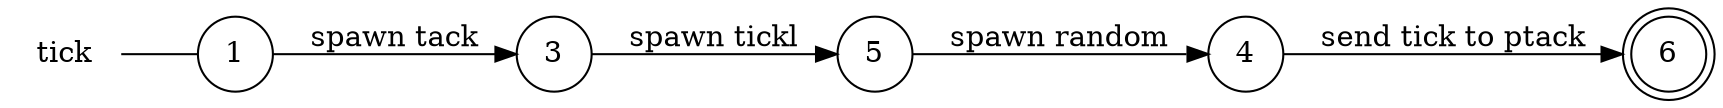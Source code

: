 digraph tick {
	rankdir="LR";
	n_0 [label="tick", shape="plaintext"];
	n_1 [id="5", shape=circle, label="5"];
	n_2 [id="6", shape=doublecircle, label="6"];
	n_3 [id="1", shape=circle, label="1"];
	n_0 -> n_3 [arrowhead=none];
	n_4 [id="4", shape=circle, label="4"];
	n_5 [id="3", shape=circle, label="3"];

	n_4 -> n_2 [id="[$e|4]", label="send tick to ptack"];
	n_3 -> n_5 [id="[$e|5]", label="spawn tack"];
	n_5 -> n_1 [id="[$e|3]", label="spawn tickl"];
	n_1 -> n_4 [id="[$e|1]", label="spawn random"];
}
